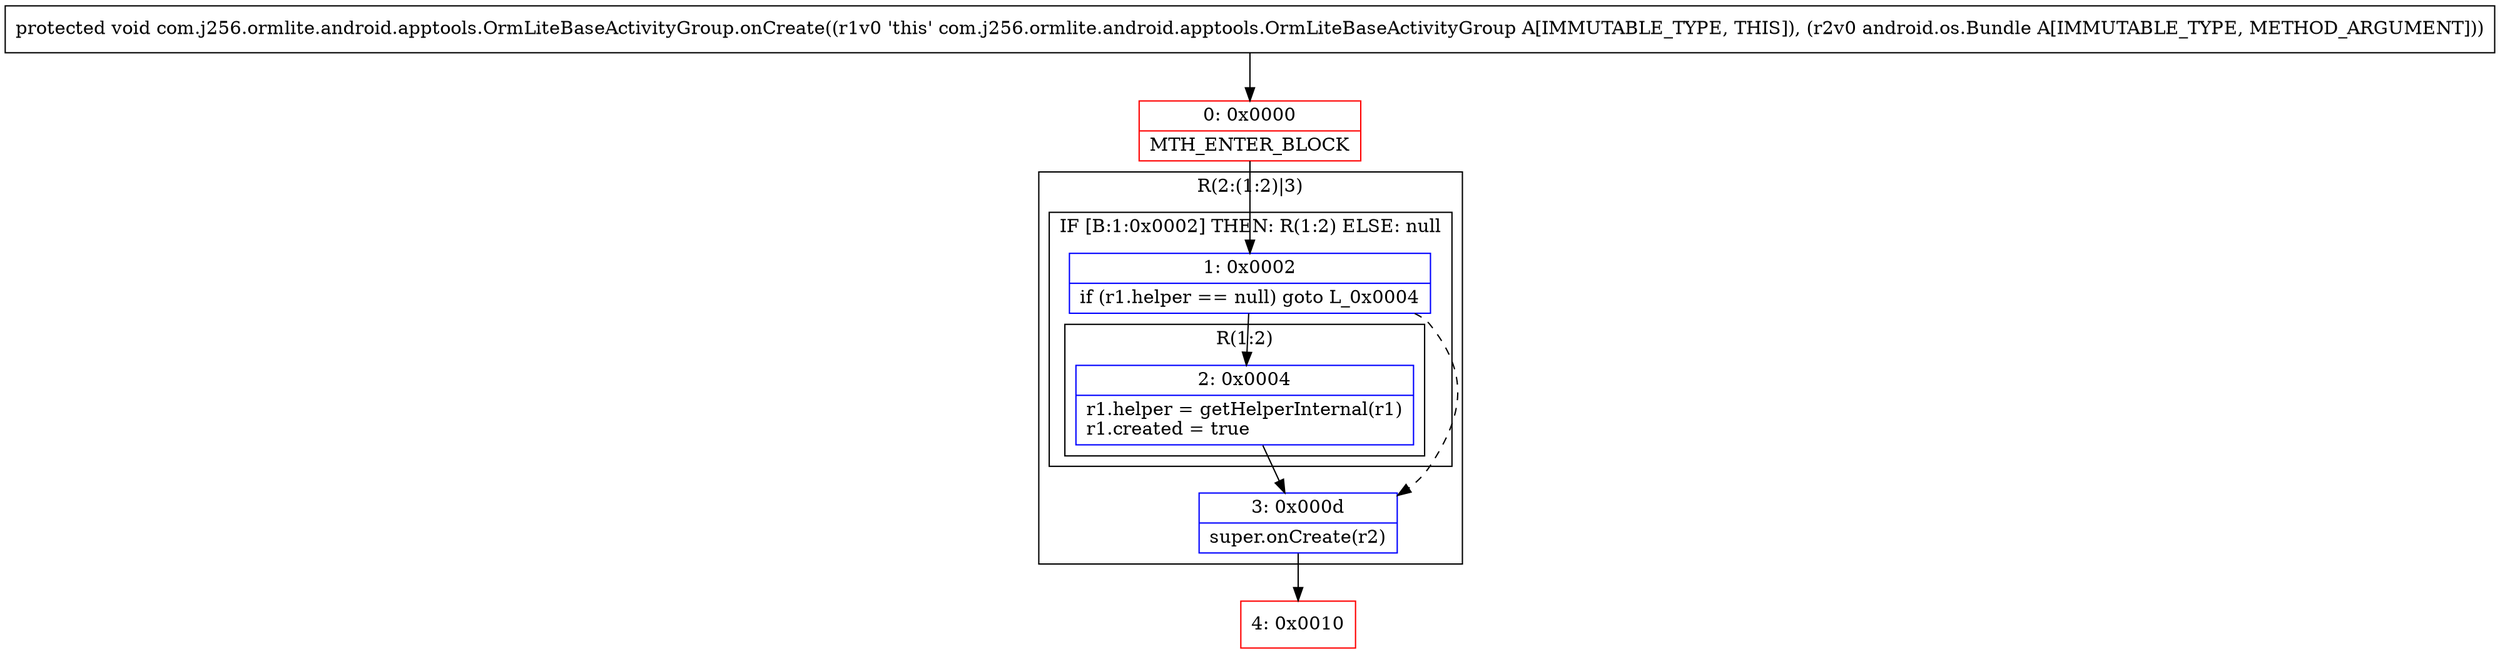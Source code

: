 digraph "CFG forcom.j256.ormlite.android.apptools.OrmLiteBaseActivityGroup.onCreate(Landroid\/os\/Bundle;)V" {
subgraph cluster_Region_482418620 {
label = "R(2:(1:2)|3)";
node [shape=record,color=blue];
subgraph cluster_IfRegion_718854502 {
label = "IF [B:1:0x0002] THEN: R(1:2) ELSE: null";
node [shape=record,color=blue];
Node_1 [shape=record,label="{1\:\ 0x0002|if (r1.helper == null) goto L_0x0004\l}"];
subgraph cluster_Region_1641405749 {
label = "R(1:2)";
node [shape=record,color=blue];
Node_2 [shape=record,label="{2\:\ 0x0004|r1.helper = getHelperInternal(r1)\lr1.created = true\l}"];
}
}
Node_3 [shape=record,label="{3\:\ 0x000d|super.onCreate(r2)\l}"];
}
Node_0 [shape=record,color=red,label="{0\:\ 0x0000|MTH_ENTER_BLOCK\l}"];
Node_4 [shape=record,color=red,label="{4\:\ 0x0010}"];
MethodNode[shape=record,label="{protected void com.j256.ormlite.android.apptools.OrmLiteBaseActivityGroup.onCreate((r1v0 'this' com.j256.ormlite.android.apptools.OrmLiteBaseActivityGroup A[IMMUTABLE_TYPE, THIS]), (r2v0 android.os.Bundle A[IMMUTABLE_TYPE, METHOD_ARGUMENT])) }"];
MethodNode -> Node_0;
Node_1 -> Node_2;
Node_1 -> Node_3[style=dashed];
Node_2 -> Node_3;
Node_3 -> Node_4;
Node_0 -> Node_1;
}

